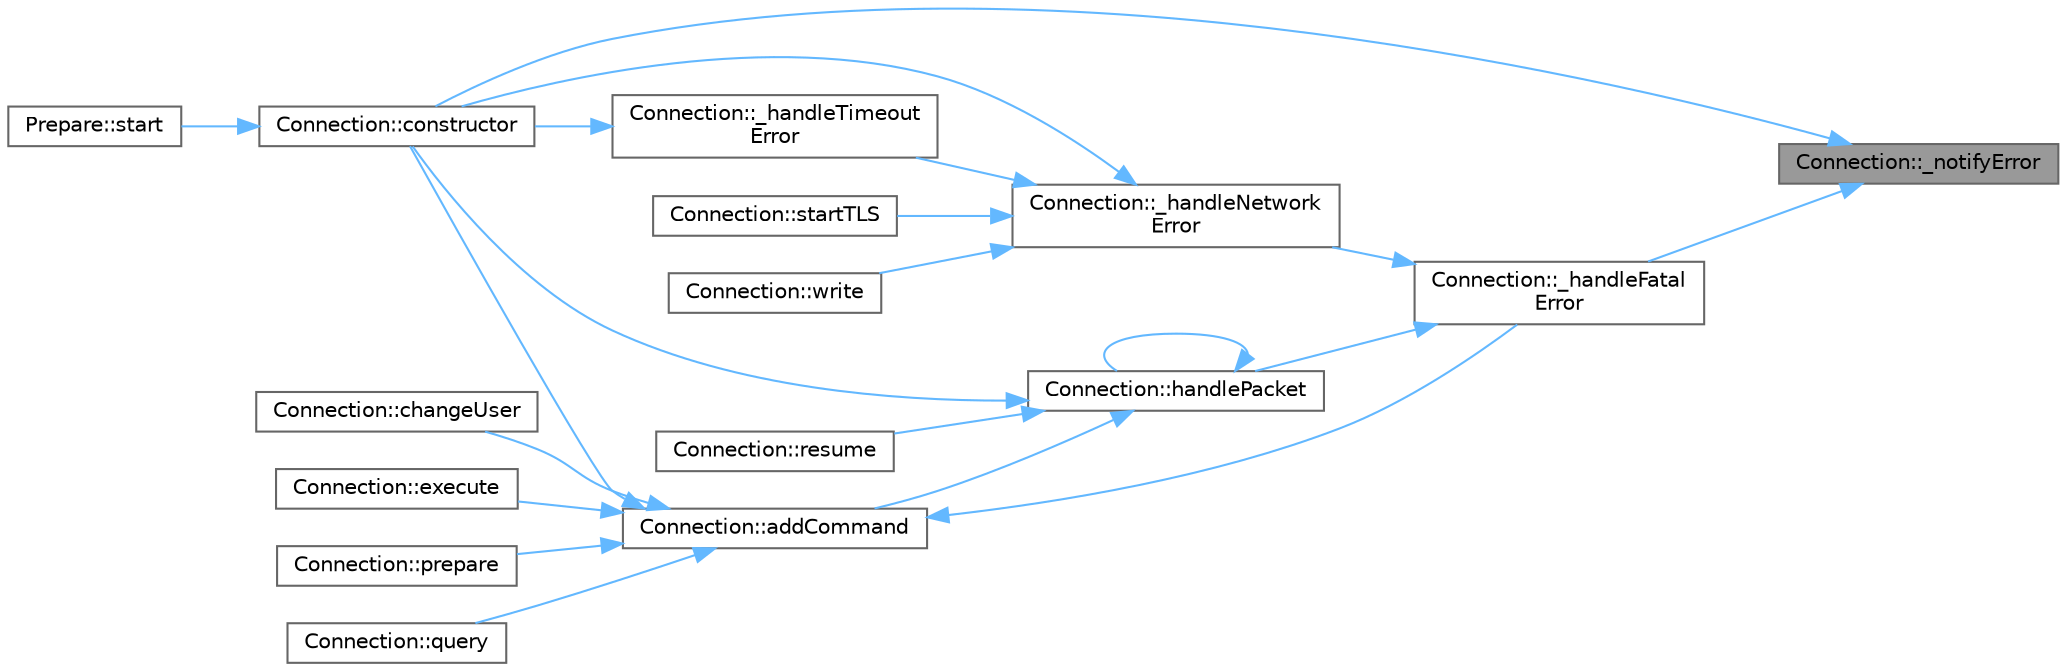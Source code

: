 digraph "Connection::_notifyError"
{
 // INTERACTIVE_SVG=YES
 // LATEX_PDF_SIZE
  bgcolor="transparent";
  edge [fontname=Helvetica,fontsize=10,labelfontname=Helvetica,labelfontsize=10];
  node [fontname=Helvetica,fontsize=10,shape=box,height=0.2,width=0.4];
  rankdir="RL";
  Node1 [id="Node000001",label="Connection::_notifyError",height=0.2,width=0.4,color="gray40", fillcolor="grey60", style="filled", fontcolor="black",tooltip=" "];
  Node1 -> Node2 [id="edge1_Node000001_Node000002",dir="back",color="steelblue1",style="solid",tooltip=" "];
  Node2 [id="Node000002",label="Connection::_handleFatal\lError",height=0.2,width=0.4,color="grey40", fillcolor="white", style="filled",URL="$dc/d14/a00720_adb624b15d757e1ebfb218a45260d5630.html#adb624b15d757e1ebfb218a45260d5630",tooltip=" "];
  Node2 -> Node3 [id="edge2_Node000002_Node000003",dir="back",color="steelblue1",style="solid",tooltip=" "];
  Node3 [id="Node000003",label="Connection::_handleNetwork\lError",height=0.2,width=0.4,color="grey40", fillcolor="white", style="filled",URL="$dc/d14/a00720_a8a58446fa260dba846b16013734f0d2a.html#a8a58446fa260dba846b16013734f0d2a",tooltip=" "];
  Node3 -> Node4 [id="edge3_Node000003_Node000004",dir="back",color="steelblue1",style="solid",tooltip=" "];
  Node4 [id="Node000004",label="Connection::_handleTimeout\lError",height=0.2,width=0.4,color="grey40", fillcolor="white", style="filled",URL="$dc/d14/a00720_a16c0829a4767a082fe29ce2e30ee4469.html#a16c0829a4767a082fe29ce2e30ee4469",tooltip=" "];
  Node4 -> Node5 [id="edge4_Node000004_Node000005",dir="back",color="steelblue1",style="solid",tooltip=" "];
  Node5 [id="Node000005",label="Connection::constructor",height=0.2,width=0.4,color="grey40", fillcolor="white", style="filled",URL="$dc/d14/a00720_abac7084361ea6ff57258cbce63beb442.html#abac7084361ea6ff57258cbce63beb442",tooltip=" "];
  Node5 -> Node6 [id="edge5_Node000005_Node000006",dir="back",color="steelblue1",style="solid",tooltip=" "];
  Node6 [id="Node000006",label="Prepare::start",height=0.2,width=0.4,color="grey40", fillcolor="white", style="filled",URL="$d0/d15/a00700_a81a111b01d45ed8f1814137df2fd268a.html#a81a111b01d45ed8f1814137df2fd268a",tooltip=" "];
  Node3 -> Node5 [id="edge6_Node000003_Node000005",dir="back",color="steelblue1",style="solid",tooltip=" "];
  Node3 -> Node7 [id="edge7_Node000003_Node000007",dir="back",color="steelblue1",style="solid",tooltip=" "];
  Node7 [id="Node000007",label="Connection::startTLS",height=0.2,width=0.4,color="grey40", fillcolor="white", style="filled",URL="$dc/d14/a00720_a5f185f8bb9f36ac1e02d3a5020937a7d.html#a5f185f8bb9f36ac1e02d3a5020937a7d",tooltip=" "];
  Node3 -> Node8 [id="edge8_Node000003_Node000008",dir="back",color="steelblue1",style="solid",tooltip=" "];
  Node8 [id="Node000008",label="Connection::write",height=0.2,width=0.4,color="grey40", fillcolor="white", style="filled",URL="$dc/d14/a00720_a73f45cd0ad693895ed45034fe6cca084.html#a73f45cd0ad693895ed45034fe6cca084",tooltip=" "];
  Node2 -> Node9 [id="edge9_Node000002_Node000009",dir="back",color="steelblue1",style="solid",tooltip=" "];
  Node9 [id="Node000009",label="Connection::handlePacket",height=0.2,width=0.4,color="grey40", fillcolor="white", style="filled",URL="$dc/d14/a00720_a000de33e8bc7ed6581c2788091b7128d.html#a000de33e8bc7ed6581c2788091b7128d",tooltip=" "];
  Node9 -> Node10 [id="edge10_Node000009_Node000010",dir="back",color="steelblue1",style="solid",tooltip=" "];
  Node10 [id="Node000010",label="Connection::addCommand",height=0.2,width=0.4,color="grey40", fillcolor="white", style="filled",URL="$dc/d14/a00720_a4964f8e380fd81566f183e2f4d5328c5.html#a4964f8e380fd81566f183e2f4d5328c5",tooltip=" "];
  Node10 -> Node2 [id="edge11_Node000010_Node000002",dir="back",color="steelblue1",style="solid",tooltip=" "];
  Node10 -> Node11 [id="edge12_Node000010_Node000011",dir="back",color="steelblue1",style="solid",tooltip=" "];
  Node11 [id="Node000011",label="Connection::changeUser",height=0.2,width=0.4,color="grey40", fillcolor="white", style="filled",URL="$dc/d14/a00720_ab61987e686f4287f13914acfe9ffd3aa.html#ab61987e686f4287f13914acfe9ffd3aa",tooltip=" "];
  Node10 -> Node5 [id="edge13_Node000010_Node000005",dir="back",color="steelblue1",style="solid",tooltip=" "];
  Node10 -> Node12 [id="edge14_Node000010_Node000012",dir="back",color="steelblue1",style="solid",tooltip=" "];
  Node12 [id="Node000012",label="Connection::execute",height=0.2,width=0.4,color="grey40", fillcolor="white", style="filled",URL="$dc/d14/a00720_a3fafc7ddc10e940be0fa01ae42044a5e.html#a3fafc7ddc10e940be0fa01ae42044a5e",tooltip=" "];
  Node10 -> Node13 [id="edge15_Node000010_Node000013",dir="back",color="steelblue1",style="solid",tooltip=" "];
  Node13 [id="Node000013",label="Connection::prepare",height=0.2,width=0.4,color="grey40", fillcolor="white", style="filled",URL="$dc/d14/a00720_a7dfae0ccf30bbaed9a91b3f0c1fc8c85.html#a7dfae0ccf30bbaed9a91b3f0c1fc8c85",tooltip=" "];
  Node10 -> Node14 [id="edge16_Node000010_Node000014",dir="back",color="steelblue1",style="solid",tooltip=" "];
  Node14 [id="Node000014",label="Connection::query",height=0.2,width=0.4,color="grey40", fillcolor="white", style="filled",URL="$dc/d14/a00720_a0097ff52309cc67ed210d2e14ab45862.html#a0097ff52309cc67ed210d2e14ab45862",tooltip=" "];
  Node9 -> Node5 [id="edge17_Node000009_Node000005",dir="back",color="steelblue1",style="solid",tooltip=" "];
  Node9 -> Node9 [id="edge18_Node000009_Node000009",dir="back",color="steelblue1",style="solid",tooltip=" "];
  Node9 -> Node15 [id="edge19_Node000009_Node000015",dir="back",color="steelblue1",style="solid",tooltip=" "];
  Node15 [id="Node000015",label="Connection::resume",height=0.2,width=0.4,color="grey40", fillcolor="white", style="filled",URL="$dc/d14/a00720_a18f5747216b7b448ab847c3d5a385192.html#a18f5747216b7b448ab847c3d5a385192",tooltip=" "];
  Node1 -> Node5 [id="edge20_Node000001_Node000005",dir="back",color="steelblue1",style="solid",tooltip=" "];
}
